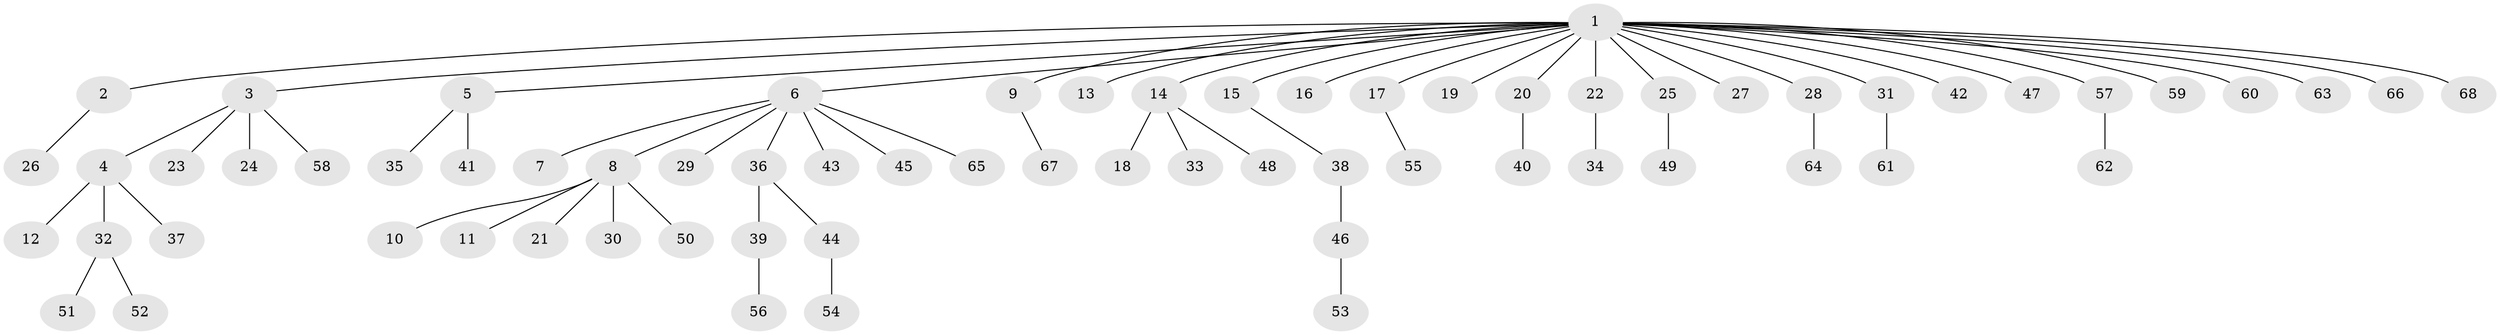 // coarse degree distribution, {1: 0.8666666666666667, 3: 0.03333333333333333, 2: 0.03333333333333333, 22: 0.03333333333333333, 5: 0.03333333333333333}
// Generated by graph-tools (version 1.1) at 2025/36/03/04/25 23:36:38]
// undirected, 68 vertices, 67 edges
graph export_dot {
  node [color=gray90,style=filled];
  1;
  2;
  3;
  4;
  5;
  6;
  7;
  8;
  9;
  10;
  11;
  12;
  13;
  14;
  15;
  16;
  17;
  18;
  19;
  20;
  21;
  22;
  23;
  24;
  25;
  26;
  27;
  28;
  29;
  30;
  31;
  32;
  33;
  34;
  35;
  36;
  37;
  38;
  39;
  40;
  41;
  42;
  43;
  44;
  45;
  46;
  47;
  48;
  49;
  50;
  51;
  52;
  53;
  54;
  55;
  56;
  57;
  58;
  59;
  60;
  61;
  62;
  63;
  64;
  65;
  66;
  67;
  68;
  1 -- 2;
  1 -- 3;
  1 -- 5;
  1 -- 6;
  1 -- 9;
  1 -- 13;
  1 -- 14;
  1 -- 15;
  1 -- 16;
  1 -- 17;
  1 -- 19;
  1 -- 20;
  1 -- 22;
  1 -- 25;
  1 -- 27;
  1 -- 28;
  1 -- 31;
  1 -- 42;
  1 -- 47;
  1 -- 57;
  1 -- 59;
  1 -- 60;
  1 -- 63;
  1 -- 66;
  1 -- 68;
  2 -- 26;
  3 -- 4;
  3 -- 23;
  3 -- 24;
  3 -- 58;
  4 -- 12;
  4 -- 32;
  4 -- 37;
  5 -- 35;
  5 -- 41;
  6 -- 7;
  6 -- 8;
  6 -- 29;
  6 -- 36;
  6 -- 43;
  6 -- 45;
  6 -- 65;
  8 -- 10;
  8 -- 11;
  8 -- 21;
  8 -- 30;
  8 -- 50;
  9 -- 67;
  14 -- 18;
  14 -- 33;
  14 -- 48;
  15 -- 38;
  17 -- 55;
  20 -- 40;
  22 -- 34;
  25 -- 49;
  28 -- 64;
  31 -- 61;
  32 -- 51;
  32 -- 52;
  36 -- 39;
  36 -- 44;
  38 -- 46;
  39 -- 56;
  44 -- 54;
  46 -- 53;
  57 -- 62;
}
